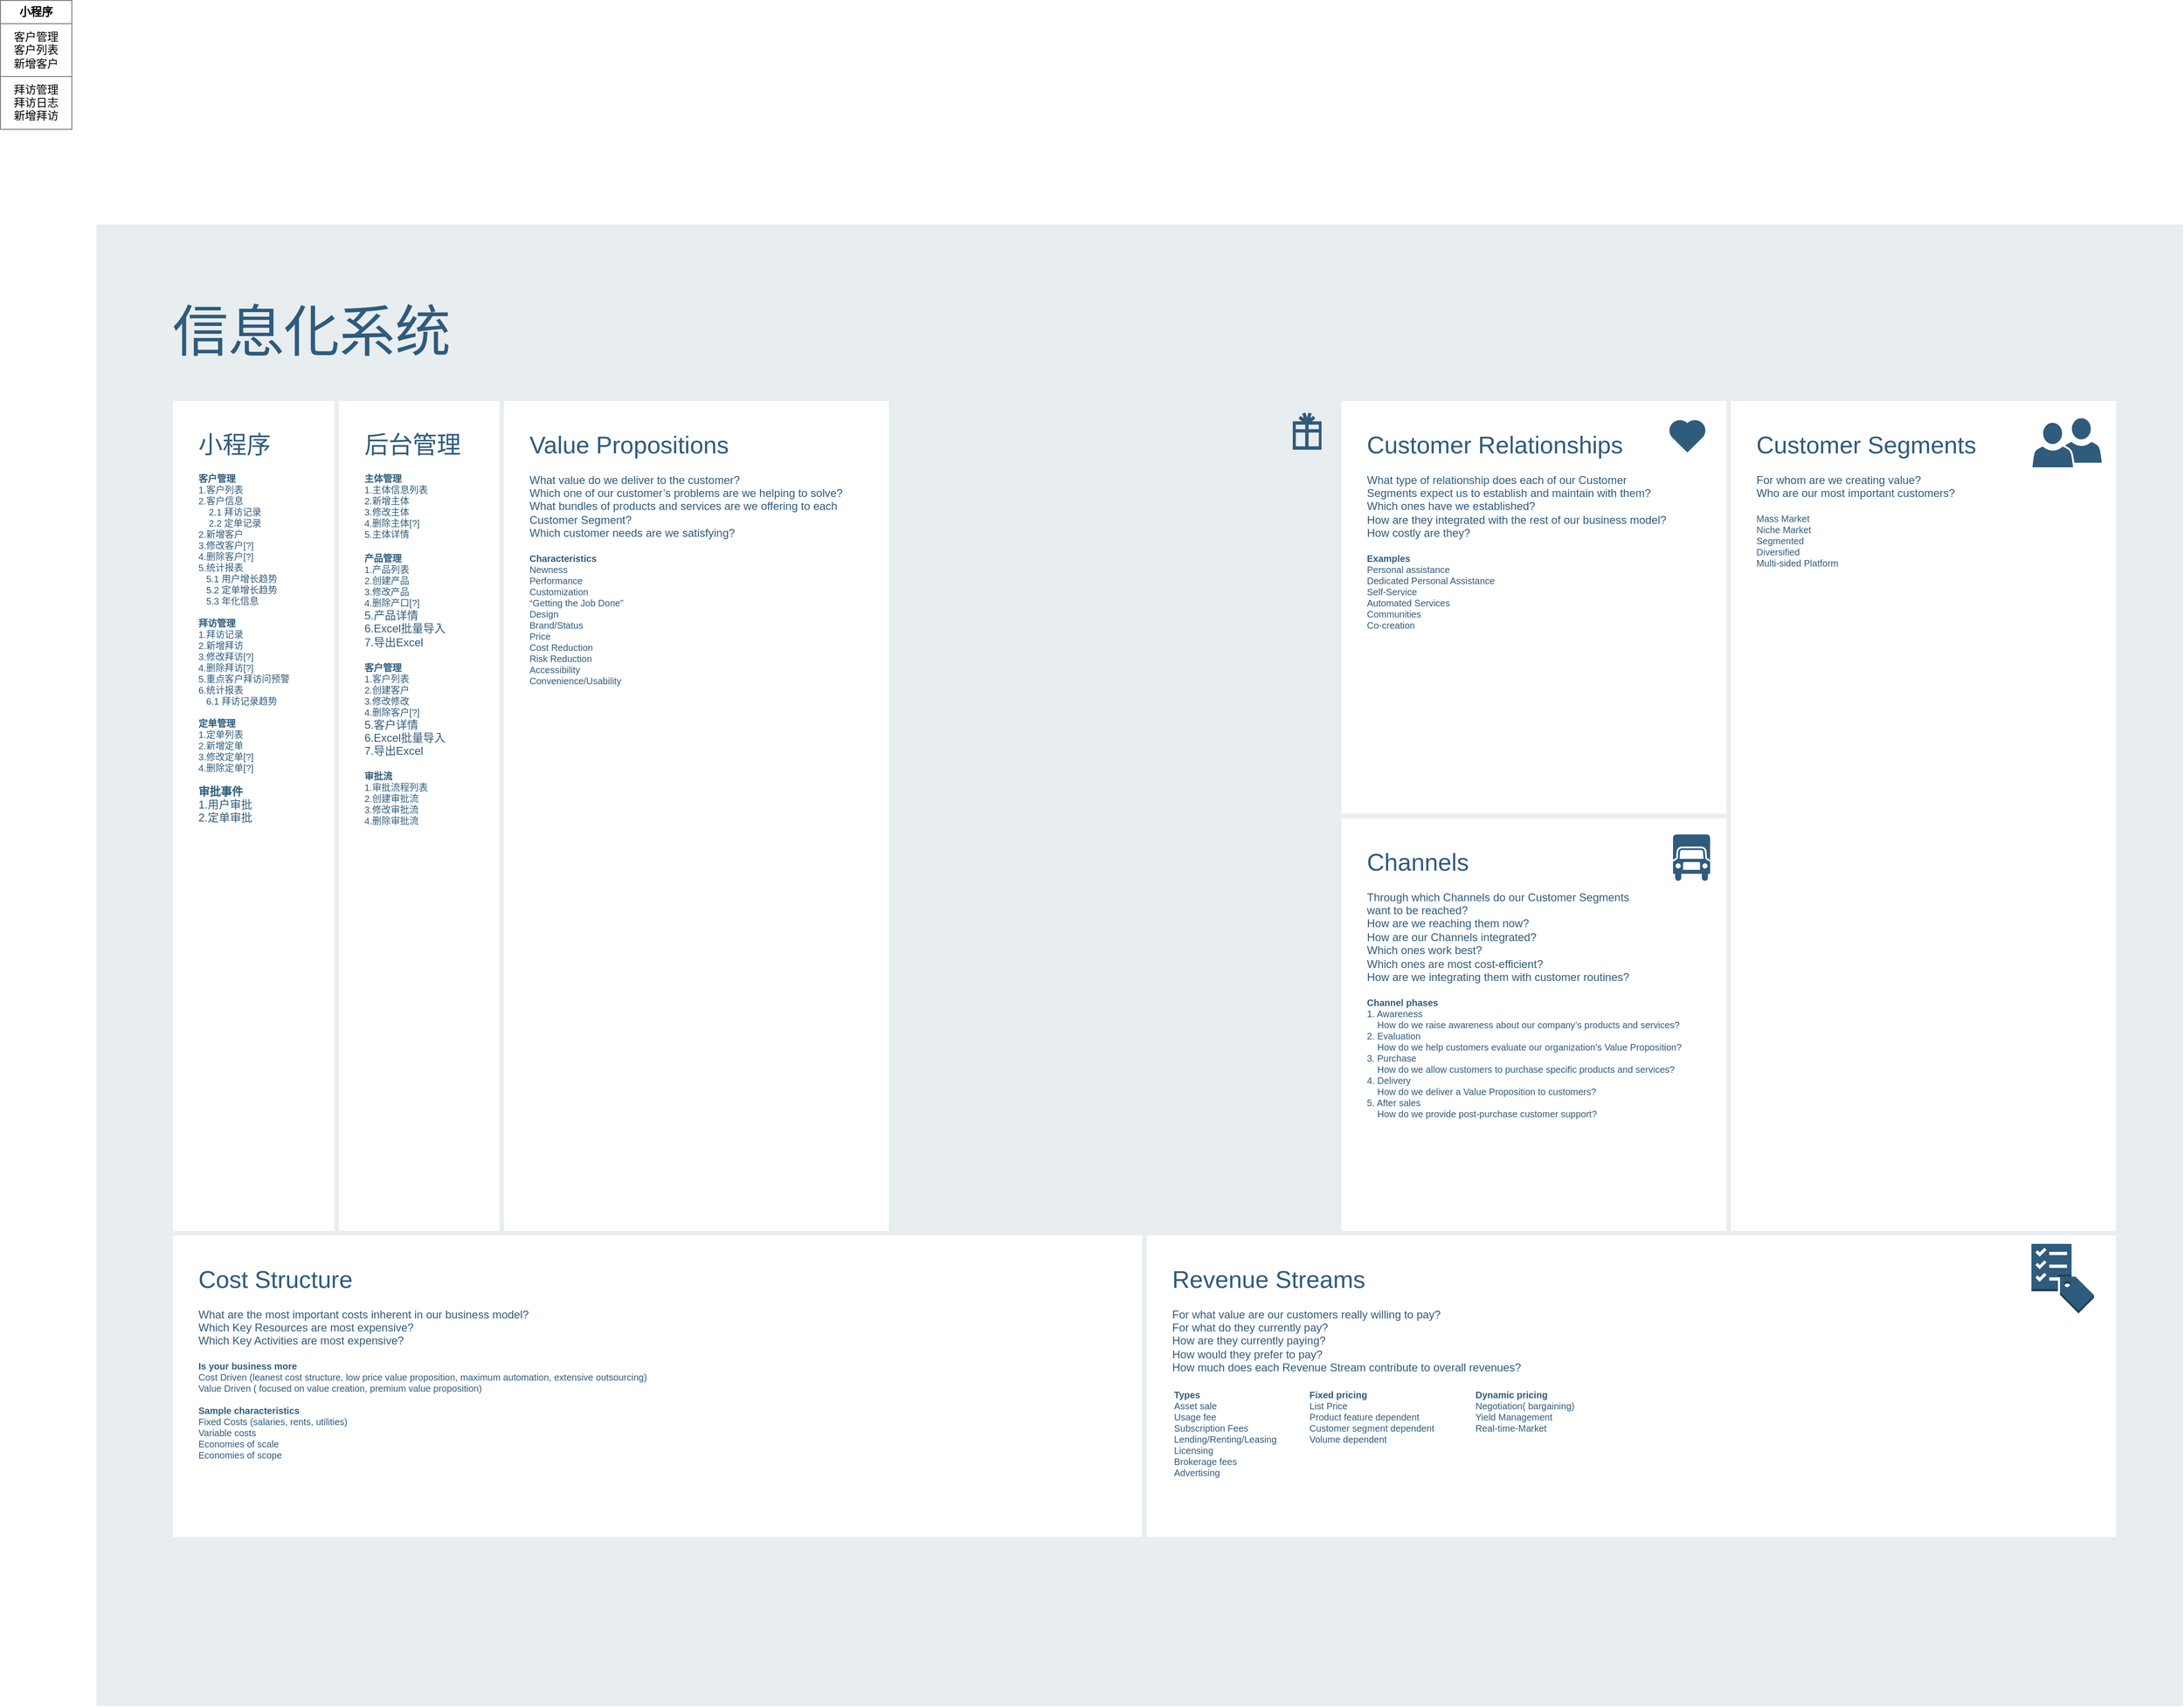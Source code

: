 <mxfile version="12.8.1" type="github">
  <diagram id="prtHgNgQTEPvFCAcTncT" name="Page-1">
    <mxGraphModel dx="1418" dy="526" grid="0" gridSize="10" guides="1" tooltips="1" connect="1" arrows="1" fold="1" page="0" pageScale="1" pageWidth="827" pageHeight="1169" math="0" shadow="0">
      <root>
        <mxCell id="0" />
        <mxCell id="1" parent="0" />
        <mxCell id="9WE2LjUBCUQwaZqSCd7z-7" value="&lt;table border=&quot;1&quot; width=&quot;100%&quot; cellpadding=&quot;4&quot; style=&quot;width: 100% ; height: 100% ; border-collapse: collapse&quot;&gt;&lt;tbody&gt;&lt;tr&gt;&lt;th align=&quot;center&quot;&gt;&lt;b&gt;小程序&lt;/b&gt;&lt;/th&gt;&lt;/tr&gt;&lt;tr&gt;&lt;td align=&quot;center&quot;&gt;客户管理&lt;br&gt;客户列表&lt;br&gt;新增客户&lt;/td&gt;&lt;/tr&gt;&lt;tr&gt;&lt;td align=&quot;center&quot;&gt;拜访管理&lt;br&gt;拜访日志&lt;br&gt;新增拜访&lt;/td&gt;&lt;/tr&gt;&lt;/tbody&gt;&lt;/table&gt;" style="text;html=1;strokeColor=none;fillColor=none;overflow=fill;rounded=0;glass=0;comic=0;shadow=0;jiggle=4.5;spacing=4;part=1;editable=0;treeFolding=0;treeMoving=0;resizeHeight=0;backgroundOutline=0;collapsible=0;container=0;snapToPoint=0;portConstraintRotation=0;noLabel=0;" vertex="1" parent="1">
          <mxGeometry x="-84" y="296" width="78" height="140" as="geometry" />
        </mxCell>
        <mxCell id="9WE2LjUBCUQwaZqSCd7z-20" value="" style="rounded=0;whiteSpace=wrap;html=1;shadow=0;labelBackgroundColor=none;strokeColor=none;strokeWidth=3;fillColor=#e8edf0;fontSize=60;fontColor=#2F5B7C;align=left;" vertex="1" parent="1">
          <mxGeometry x="20" y="538" width="2250" height="1598" as="geometry" />
        </mxCell>
        <mxCell id="9WE2LjUBCUQwaZqSCd7z-21" value="&lt;div style=&quot;font-size: 26px&quot;&gt;&lt;font style=&quot;font-size: 26px&quot;&gt;Customer Relationships&lt;/font&gt;&lt;/div&gt;&lt;div&gt;&lt;br&gt;&lt;/div&gt;&lt;div&gt;What type of relationship does each of our Customer&lt;/div&gt;&lt;div&gt;Segments expect us to establish and maintain with them?&lt;/div&gt;&lt;div&gt;Which ones have we established?&lt;/div&gt;&lt;div&gt;How are they integrated with the rest of our business model?&lt;/div&gt;&lt;div&gt;How costly are they?&lt;/div&gt;&lt;div&gt;&lt;br&gt;&lt;/div&gt;&lt;div style=&quot;font-size: 10px&quot;&gt;&lt;font style=&quot;font-size: 10px&quot;&gt;&lt;b&gt;Examples&lt;/b&gt;&lt;/font&gt;&lt;/div&gt;&lt;div style=&quot;font-size: 10px&quot;&gt;&lt;font style=&quot;font-size: 10px&quot;&gt;Personal assistance&lt;/font&gt;&lt;/div&gt;&lt;div style=&quot;font-size: 10px&quot;&gt;&lt;font style=&quot;font-size: 10px&quot;&gt;Dedicated Personal Assistance&lt;/font&gt;&lt;/div&gt;&lt;div style=&quot;font-size: 10px&quot;&gt;&lt;font style=&quot;font-size: 10px&quot;&gt;Self-Service&lt;/font&gt;&lt;/div&gt;&lt;div style=&quot;font-size: 10px&quot;&gt;&lt;font style=&quot;font-size: 10px&quot;&gt;Automated Services&lt;/font&gt;&lt;/div&gt;&lt;div style=&quot;font-size: 10px&quot;&gt;&lt;font style=&quot;font-size: 10px&quot;&gt;Communities&lt;/font&gt;&lt;/div&gt;&lt;div style=&quot;font-size: 10px&quot;&gt;&lt;font style=&quot;font-size: 10px&quot;&gt;Co-creation&lt;/font&gt;&lt;/div&gt;" style="rounded=0;whiteSpace=wrap;html=1;shadow=0;labelBackgroundColor=none;strokeColor=#e8edf0;strokeWidth=5;fillColor=#ffffff;fontSize=12;fontColor=#2F5B7C;align=left;verticalAlign=top;spacing=30;" vertex="1" parent="1">
          <mxGeometry x="1360" y="726" width="420" height="450" as="geometry" />
        </mxCell>
        <mxCell id="9WE2LjUBCUQwaZqSCd7z-22" value="&lt;font&gt;&lt;span style=&quot;font-size: 26px&quot;&gt;小程序&lt;/span&gt;&lt;/font&gt;&lt;font style=&quot;font-size: 12px&quot;&gt;&lt;font style=&quot;font-size: 12px&quot;&gt;&lt;br style=&quot;font-size: 12px&quot;&gt;&lt;/font&gt;&lt;br style=&quot;font-size: 12px&quot;&gt;&lt;/font&gt;&lt;div style=&quot;font-size: 10px&quot;&gt;&lt;b&gt;客户管理&lt;/b&gt;&lt;/div&gt;&lt;div style=&quot;font-size: 10px&quot;&gt;&lt;font style=&quot;font-size: 10px&quot;&gt;1.客户列表&lt;/font&gt;&lt;/div&gt;&lt;div style=&quot;font-size: 10px&quot;&gt;&lt;font style=&quot;font-size: 10px&quot;&gt;2.客户信息&lt;/font&gt;&lt;/div&gt;&lt;div style=&quot;font-size: 10px&quot;&gt;&lt;font style=&quot;font-size: 10px&quot;&gt;&amp;nbsp; &amp;nbsp; 2.1 拜访记录&lt;/font&gt;&lt;/div&gt;&lt;div style=&quot;font-size: 10px&quot;&gt;&lt;font style=&quot;font-size: 10px&quot;&gt;&amp;nbsp; &amp;nbsp; 2.2 定单记录&amp;nbsp;&lt;/font&gt;&lt;/div&gt;&lt;div style=&quot;font-size: 10px&quot;&gt;&lt;font style=&quot;font-size: 10px&quot;&gt;2.新增客户&lt;/font&gt;&lt;/div&gt;&lt;div style=&quot;font-size: 10px&quot;&gt;3.修改客户[?]&lt;/div&gt;&lt;div style=&quot;font-size: 10px&quot;&gt;4.删除客户[?]&lt;/div&gt;&lt;div style=&quot;font-size: 10px&quot;&gt;5.统计报表&lt;/div&gt;&lt;div style=&quot;font-size: 10px&quot;&gt;&amp;nbsp; &amp;nbsp;5.1 用户增长趋势&lt;/div&gt;&lt;div style=&quot;font-size: 10px&quot;&gt;&amp;nbsp; &amp;nbsp;5.2 定单增长趋势&lt;/div&gt;&lt;div style=&quot;font-size: 10px&quot;&gt;&amp;nbsp; &amp;nbsp;5.3 年化信息&lt;/div&gt;&lt;div style=&quot;font-size: 10px&quot;&gt;&lt;br&gt;&lt;/div&gt;&lt;div style=&quot;font-size: 10px&quot;&gt;&lt;b&gt;拜访管理&lt;/b&gt;&lt;/div&gt;&lt;div style=&quot;font-size: 10px&quot;&gt;1.拜访记录&lt;/div&gt;&lt;div style=&quot;font-size: 10px&quot;&gt;2.新增拜访&lt;/div&gt;&lt;div style=&quot;font-size: 10px&quot;&gt;3.修改拜访[?]&lt;/div&gt;&lt;div style=&quot;font-size: 10px&quot;&gt;4.删除拜访[?]&lt;/div&gt;&lt;div style=&quot;font-size: 10px&quot;&gt;5.重点客户拜访问预警&lt;/div&gt;&lt;div style=&quot;font-size: 10px&quot;&gt;6.统计报表&lt;/div&gt;&lt;div style=&quot;font-size: 10px&quot;&gt;&amp;nbsp; &amp;nbsp;6.1 拜访记录趋势&lt;/div&gt;&lt;div style=&quot;font-size: 10px&quot;&gt;&lt;br&gt;&lt;/div&gt;&lt;div style=&quot;font-size: 10px&quot;&gt;&lt;b&gt;定单管理&lt;/b&gt;&lt;/div&gt;&lt;div style=&quot;font-size: 10px&quot;&gt;1.定单列表&lt;/div&gt;&lt;div style=&quot;font-size: 10px&quot;&gt;2.新增定单&lt;/div&gt;&lt;div style=&quot;font-size: 10px&quot;&gt;&lt;div&gt;3.修改定单[?]&lt;/div&gt;&lt;div&gt;4.删除定单[?]&lt;/div&gt;&lt;/div&gt;&lt;div style=&quot;font-size: 10px&quot;&gt;&lt;br&gt;&lt;/div&gt;&lt;div style=&quot;font-size: 12px&quot;&gt;&lt;b&gt;审批事件&lt;/b&gt;&lt;/div&gt;&lt;div style=&quot;font-size: 12px&quot;&gt;1.用户审批&lt;/div&gt;&lt;div style=&quot;font-size: 12px&quot;&gt;2.定单审批&lt;/div&gt;" style="rounded=0;whiteSpace=wrap;html=1;shadow=0;labelBackgroundColor=none;strokeColor=#e8edf0;strokeWidth=5;fillColor=#ffffff;fontSize=12;fontColor=#2F5B7C;align=left;verticalAlign=top;spacing=30;" vertex="1" parent="1">
          <mxGeometry x="100" y="726" width="348" height="900" as="geometry" />
        </mxCell>
        <mxCell id="9WE2LjUBCUQwaZqSCd7z-23" value="&lt;font&gt;&lt;span style=&quot;font-size: 26px&quot;&gt;后台管理&lt;/span&gt;&lt;br style=&quot;font-size: 12px&quot;&gt;&lt;/font&gt;&lt;font&gt;&lt;br style=&quot;font-size: 12px&quot;&gt;&lt;div&gt;&lt;div style=&quot;font-size: 10px&quot;&gt;&lt;b&gt;主体管理&lt;/b&gt;&lt;/div&gt;&lt;div style=&quot;font-size: 10px&quot;&gt;1.主体信息列表&lt;/div&gt;&lt;div style=&quot;font-size: 10px&quot;&gt;2.新增主体&lt;/div&gt;&lt;div style=&quot;font-size: 10px&quot;&gt;3.修改主体&lt;/div&gt;&lt;div style=&quot;font-size: 10px&quot;&gt;4.删除主体[?]&lt;/div&gt;&lt;/div&gt;&lt;div style=&quot;font-size: 10px&quot;&gt;5.主体详情&lt;/div&gt;&lt;div&gt;&lt;br&gt;&lt;/div&gt;&lt;div&gt;&lt;div style=&quot;font-size: 10px&quot;&gt;&lt;b&gt;产品管理&lt;/b&gt;&lt;/div&gt;&lt;div style=&quot;font-size: 10px&quot;&gt;1.产品列表&lt;/div&gt;&lt;div style=&quot;font-size: 10px&quot;&gt;2.创建产品&lt;/div&gt;&lt;div style=&quot;font-size: 10px&quot;&gt;3.修改产品&lt;/div&gt;&lt;div style=&quot;font-size: 10px&quot;&gt;4.删除产口[?]&lt;/div&gt;&lt;/div&gt;&lt;div&gt;5.产品详情&lt;/div&gt;6.Excel&lt;span&gt;批量导入&lt;/span&gt;&lt;br&gt;&lt;div&gt;7.导出Excel&lt;/div&gt;&lt;div&gt;&lt;br&gt;&lt;/div&gt;&lt;div&gt;&lt;div&gt;&lt;div style=&quot;font-size: 10px&quot;&gt;&lt;b&gt;客户管理&lt;/b&gt;&lt;/div&gt;&lt;div style=&quot;font-size: 10px&quot;&gt;1.客户列表&lt;/div&gt;&lt;div style=&quot;font-size: 10px&quot;&gt;2.创建客户&lt;/div&gt;&lt;div style=&quot;font-size: 10px&quot;&gt;3.修改修改&lt;/div&gt;&lt;div style=&quot;font-size: 10px&quot;&gt;4.删除客户[?]&lt;/div&gt;&lt;/div&gt;&lt;div&gt;5.客户详情&lt;/div&gt;&lt;/div&gt;&lt;div&gt;6.Excel&lt;span&gt;批量导入&lt;/span&gt;&lt;br&gt;&lt;div&gt;7.导出Excel&lt;/div&gt;&lt;/div&gt;&lt;div&gt;&lt;br&gt;&lt;/div&gt;&lt;/font&gt;&lt;div style=&quot;font-size: 10px&quot;&gt;&lt;div&gt;&lt;b&gt;审批流&lt;/b&gt;&lt;/div&gt;&lt;div&gt;1.审批流程列表&lt;/div&gt;&lt;div&gt;&lt;span&gt;2.&lt;/span&gt;&lt;span&gt;创建审批流&lt;/span&gt;&lt;/div&gt;&lt;div&gt;&lt;span&gt;3.修改审批流&lt;/span&gt;&lt;/div&gt;&lt;div&gt;&lt;span&gt;4.删除审批流&lt;/span&gt;&lt;/div&gt;&lt;/div&gt;&lt;div&gt;&lt;br&gt;&lt;/div&gt;" style="rounded=0;whiteSpace=wrap;html=1;shadow=0;labelBackgroundColor=none;strokeColor=#e8edf0;strokeWidth=5;fillColor=#ffffff;fontSize=12;fontColor=#2F5B7C;align=left;verticalAlign=top;spacing=30;" vertex="1" parent="1">
          <mxGeometry x="279" y="726" width="178" height="901" as="geometry" />
        </mxCell>
        <mxCell id="9WE2LjUBCUQwaZqSCd7z-25" value="&lt;div style=&quot;font-size: 26px&quot;&gt;&lt;font style=&quot;font-size: 26px&quot;&gt;Value Propositions&lt;/font&gt;&lt;/div&gt;&lt;div&gt;&lt;br&gt;&lt;/div&gt;&lt;div&gt;What value do we deliver to the customer?&lt;/div&gt;&lt;div&gt;Which one of our customer’s problems are we helping to solve?&lt;/div&gt;&lt;div&gt;What bundles of products and services are we offering to each Customer Segment?&lt;/div&gt;&lt;div&gt;Which customer needs are we satisfying?&lt;/div&gt;&lt;div&gt;&lt;br&gt;&lt;/div&gt;&lt;div style=&quot;font-size: 10px&quot;&gt;&lt;font style=&quot;font-size: 10px&quot;&gt;&lt;b&gt;Characteristics&lt;/b&gt;&lt;/font&gt;&lt;/div&gt;&lt;div style=&quot;font-size: 10px&quot;&gt;&lt;font style=&quot;font-size: 10px&quot;&gt;Newness&lt;/font&gt;&lt;/div&gt;&lt;div style=&quot;font-size: 10px&quot;&gt;&lt;font style=&quot;font-size: 10px&quot;&gt;Performance&lt;/font&gt;&lt;/div&gt;&lt;div style=&quot;font-size: 10px&quot;&gt;&lt;font style=&quot;font-size: 10px&quot;&gt;Customization&lt;/font&gt;&lt;/div&gt;&lt;div style=&quot;font-size: 10px&quot;&gt;&lt;font style=&quot;font-size: 10px&quot;&gt;“Getting the Job Done”&lt;/font&gt;&lt;/div&gt;&lt;div style=&quot;font-size: 10px&quot;&gt;&lt;font style=&quot;font-size: 10px&quot;&gt;Design&lt;/font&gt;&lt;/div&gt;&lt;div style=&quot;font-size: 10px&quot;&gt;&lt;font style=&quot;font-size: 10px&quot;&gt;Brand/Status&lt;/font&gt;&lt;/div&gt;&lt;div style=&quot;font-size: 10px&quot;&gt;&lt;font style=&quot;font-size: 10px&quot;&gt;Price&lt;/font&gt;&lt;/div&gt;&lt;div style=&quot;font-size: 10px&quot;&gt;&lt;font style=&quot;font-size: 10px&quot;&gt;Cost Reduction&lt;/font&gt;&lt;/div&gt;&lt;div style=&quot;font-size: 10px&quot;&gt;&lt;font style=&quot;font-size: 10px&quot;&gt;Risk Reduction&lt;/font&gt;&lt;/div&gt;&lt;div style=&quot;font-size: 10px&quot;&gt;&lt;font style=&quot;font-size: 10px&quot;&gt;Accessibility&lt;/font&gt;&lt;/div&gt;&lt;div style=&quot;font-size: 10px&quot;&gt;&lt;font style=&quot;font-size: 10px&quot;&gt;Convenience/Usability&lt;/font&gt;&lt;/div&gt;&lt;div style=&quot;font-size: 10px&quot;&gt;&lt;br&gt;&lt;/div&gt;" style="rounded=0;whiteSpace=wrap;html=1;shadow=0;labelBackgroundColor=none;strokeColor=#e8edf0;strokeWidth=5;fillColor=#ffffff;fontSize=12;fontColor=#2F5B7C;align=left;verticalAlign=top;spacing=30;" vertex="1" parent="1">
          <mxGeometry x="457" y="726" width="420" height="900" as="geometry" />
        </mxCell>
        <mxCell id="9WE2LjUBCUQwaZqSCd7z-26" value="&lt;div&gt;&lt;font style=&quot;font-size: 26px&quot;&gt;Customer Segments&lt;/font&gt;&lt;/div&gt;&lt;div&gt;&lt;br&gt;&lt;/div&gt;&lt;div&gt;For whom are we creating value?&lt;/div&gt;&lt;div&gt;Who are our most important customers?&lt;/div&gt;&lt;div&gt;&lt;br&gt;&lt;/div&gt;&lt;div style=&quot;font-size: 10px&quot;&gt;&lt;font style=&quot;font-size: 10px&quot;&gt;Mass Market&lt;/font&gt;&lt;/div&gt;&lt;div style=&quot;font-size: 10px&quot;&gt;&lt;font style=&quot;font-size: 10px&quot;&gt;Niche Market&lt;/font&gt;&lt;/div&gt;&lt;div style=&quot;font-size: 10px&quot;&gt;&lt;font style=&quot;font-size: 10px&quot;&gt;Segmented&lt;/font&gt;&lt;/div&gt;&lt;div style=&quot;font-size: 10px&quot;&gt;&lt;font style=&quot;font-size: 10px&quot;&gt;Diversified&lt;/font&gt;&lt;/div&gt;&lt;div style=&quot;font-size: 10px&quot;&gt;&lt;font style=&quot;font-size: 10px&quot;&gt;Multi-sided Platform&lt;/font&gt;&lt;/div&gt;" style="rounded=0;whiteSpace=wrap;html=1;shadow=0;labelBackgroundColor=none;strokeColor=#e8edf0;strokeWidth=5;fillColor=#ffffff;fontSize=12;fontColor=#2F5B7C;align=left;verticalAlign=top;spacing=30;" vertex="1" parent="1">
          <mxGeometry x="1780" y="726" width="420" height="900" as="geometry" />
        </mxCell>
        <mxCell id="9WE2LjUBCUQwaZqSCd7z-27" value="&lt;div&gt;&lt;font style=&quot;font-size: 26px&quot;&gt;Channels&lt;/font&gt;&lt;/div&gt;&lt;div&gt;&lt;br&gt;&lt;/div&gt;&lt;div&gt;Through which Channels do our Customer Segments&lt;/div&gt;&lt;div&gt;want to be reached?&lt;/div&gt;&lt;div&gt;How are we reaching them now?&lt;/div&gt;&lt;div&gt;How are our Channels integrated?&lt;/div&gt;&lt;div&gt;Which ones work best?&lt;/div&gt;&lt;div&gt;Which ones are most cost-efficient?&lt;/div&gt;&lt;div&gt;How are we integrating them with customer routines?&lt;/div&gt;&lt;div&gt;&lt;br&gt;&lt;/div&gt;&lt;div style=&quot;font-size: 10px&quot;&gt;&lt;font style=&quot;font-size: 10px&quot;&gt;&lt;b&gt;Channel phases&lt;/b&gt;&lt;/font&gt;&lt;/div&gt;&lt;div style=&quot;font-size: 10px&quot;&gt;&lt;font style=&quot;font-size: 10px&quot;&gt;1. Awareness&lt;/font&gt;&lt;/div&gt;&lt;div style=&quot;font-size: 10px&quot;&gt;&lt;font style=&quot;font-size: 10px&quot;&gt;&amp;nbsp; &amp;nbsp; How do we raise awareness about our company’s products and services?&lt;/font&gt;&lt;/div&gt;&lt;div style=&quot;font-size: 10px&quot;&gt;&lt;font style=&quot;font-size: 10px&quot;&gt;2. Evaluation&lt;/font&gt;&lt;/div&gt;&lt;div style=&quot;font-size: 10px&quot;&gt;&lt;font style=&quot;font-size: 10px&quot;&gt;&amp;nbsp; &amp;nbsp; How do we help customers evaluate our organization’s Value Proposition?&lt;/font&gt;&lt;/div&gt;&lt;div style=&quot;font-size: 10px&quot;&gt;&lt;font style=&quot;font-size: 10px&quot;&gt;3. Purchase&lt;/font&gt;&lt;/div&gt;&lt;div style=&quot;font-size: 10px&quot;&gt;&lt;font style=&quot;font-size: 10px&quot;&gt;&amp;nbsp; &amp;nbsp; How do we allow customers to purchase specific products and services?&lt;/font&gt;&lt;/div&gt;&lt;div style=&quot;font-size: 10px&quot;&gt;&lt;font style=&quot;font-size: 10px&quot;&gt;4. Delivery&lt;/font&gt;&lt;/div&gt;&lt;div style=&quot;font-size: 10px&quot;&gt;&lt;font style=&quot;font-size: 10px&quot;&gt;&amp;nbsp; &amp;nbsp; How do we deliver a Value Proposition to customers?&lt;/font&gt;&lt;/div&gt;&lt;div style=&quot;font-size: 10px&quot;&gt;&lt;font style=&quot;font-size: 10px&quot;&gt;5. After sales&lt;/font&gt;&lt;/div&gt;&lt;div style=&quot;font-size: 10px&quot;&gt;&lt;font style=&quot;font-size: 10px&quot;&gt;&amp;nbsp; &amp;nbsp; How do we provide post-purchase customer support?&lt;/font&gt;&lt;/div&gt;&lt;div style=&quot;font-size: 10px&quot;&gt;&lt;br&gt;&lt;/div&gt;" style="rounded=0;whiteSpace=wrap;html=1;shadow=0;labelBackgroundColor=none;strokeColor=#e8edf0;strokeWidth=5;fillColor=#ffffff;fontSize=12;fontColor=#2F5B7C;align=left;verticalAlign=top;spacing=30;" vertex="1" parent="1">
          <mxGeometry x="1360" y="1176" width="420" height="450" as="geometry" />
        </mxCell>
        <mxCell id="9WE2LjUBCUQwaZqSCd7z-28" value="&lt;div style=&quot;font-size: 26px&quot;&gt;&lt;font style=&quot;font-size: 26px&quot;&gt;Cost Structure&lt;/font&gt;&lt;/div&gt;&lt;div&gt;&lt;br&gt;&lt;/div&gt;&lt;div&gt;What are the most important costs inherent in our business model?&lt;/div&gt;&lt;div&gt;Which Key Resources are most expensive?&lt;/div&gt;&lt;div&gt;Which Key Activities are most expensive?&lt;/div&gt;&lt;div&gt;&lt;br&gt;&lt;/div&gt;&lt;div style=&quot;font-size: 10px&quot;&gt;&lt;font style=&quot;font-size: 10px&quot;&gt;&lt;b&gt;Is your business more&lt;/b&gt;&lt;/font&gt;&lt;/div&gt;&lt;div style=&quot;font-size: 10px&quot;&gt;&lt;font style=&quot;font-size: 10px&quot;&gt;Cost Driven (leanest cost structure, low price value proposition, maximum automation, extensive outsourcing)&lt;/font&gt;&lt;/div&gt;&lt;div style=&quot;font-size: 10px&quot;&gt;&lt;font style=&quot;font-size: 10px&quot;&gt;Value Driven ( focused on value creation, premium value proposition)&lt;/font&gt;&lt;/div&gt;&lt;div style=&quot;font-size: 10px&quot;&gt;&lt;font style=&quot;font-size: 10px&quot;&gt;&lt;br&gt;&lt;/font&gt;&lt;/div&gt;&lt;div style=&quot;font-size: 10px&quot;&gt;&lt;font style=&quot;font-size: 10px&quot;&gt;&lt;b&gt;Sample characteristics&lt;/b&gt;&lt;/font&gt;&lt;/div&gt;&lt;div style=&quot;font-size: 10px&quot;&gt;&lt;font style=&quot;font-size: 10px&quot;&gt;Fixed Costs (salaries, rents, utilities)&lt;/font&gt;&lt;/div&gt;&lt;div style=&quot;font-size: 10px&quot;&gt;&lt;font style=&quot;font-size: 10px&quot;&gt;Variable costs&lt;/font&gt;&lt;/div&gt;&lt;div style=&quot;font-size: 10px&quot;&gt;&lt;font style=&quot;font-size: 10px&quot;&gt;Economies of scale&lt;/font&gt;&lt;/div&gt;&lt;div style=&quot;font-size: 10px&quot;&gt;&lt;font style=&quot;font-size: 10px&quot;&gt;Economies of scope&lt;/font&gt;&lt;/div&gt;" style="rounded=0;whiteSpace=wrap;html=1;shadow=0;labelBackgroundColor=none;strokeColor=#e8edf0;strokeWidth=5;fillColor=#ffffff;fontSize=12;fontColor=#2F5B7C;align=left;verticalAlign=top;spacing=30;" vertex="1" parent="1">
          <mxGeometry x="100" y="1626" width="1050" height="330" as="geometry" />
        </mxCell>
        <mxCell id="9WE2LjUBCUQwaZqSCd7z-29" value="&lt;div style=&quot;font-size: 26px&quot;&gt;&lt;font style=&quot;font-size: 26px&quot;&gt;Revenue Streams&lt;/font&gt;&lt;/div&gt;&lt;div&gt;&lt;br&gt;&lt;/div&gt;&lt;div&gt;For what value are our customers really willing to pay?&lt;/div&gt;&lt;div&gt;For what do they currently pay?&lt;/div&gt;&lt;div&gt;How are they currently paying?&lt;/div&gt;&lt;div&gt;How would they prefer to pay?&lt;/div&gt;&lt;div&gt;How much does each Revenue Stream contribute to overall revenues?&lt;/div&gt;" style="rounded=0;whiteSpace=wrap;html=1;shadow=0;labelBackgroundColor=none;strokeColor=#e8edf0;strokeWidth=5;fillColor=#ffffff;fontSize=12;fontColor=#2F5B7C;align=left;verticalAlign=top;spacing=30;" vertex="1" parent="1">
          <mxGeometry x="1150" y="1626" width="1050" height="330" as="geometry" />
        </mxCell>
        <mxCell id="9WE2LjUBCUQwaZqSCd7z-30" value="信息化系统" style="text;html=1;resizable=0;points=[];autosize=1;align=left;verticalAlign=top;spacingTop=-4;fontSize=60;fontColor=#2F5B7C;" vertex="1" parent="1">
          <mxGeometry x="100" y="616" width="310" height="72" as="geometry" />
        </mxCell>
        <mxCell id="9WE2LjUBCUQwaZqSCd7z-32" value="" style="shape=mxgraph.signs.travel.present;html=1;fillColor=#2F5B7C;strokeColor=none;verticalLabelPosition=bottom;verticalAlign=top;align=center;shadow=0;labelBackgroundColor=none;fontSize=12;fontColor=#2F5B7C;" vertex="1" parent="1">
          <mxGeometry x="1310" y="741" width="31" height="40" as="geometry" />
        </mxCell>
        <mxCell id="9WE2LjUBCUQwaZqSCd7z-33" value="" style="html=1;verticalLabelPosition=bottom;labelBackgroundColor=#ffffff;verticalAlign=top;strokeWidth=3;strokeColor=none;fillColor=#2F5B7C;shadow=0;dashed=0;shape=mxgraph.ios7.icons.heart;fontSize=12;fontColor=#2F5B7C;align=left;" vertex="1" parent="1">
          <mxGeometry x="1715.0" y="748" width="41" height="36" as="geometry" />
        </mxCell>
        <mxCell id="9WE2LjUBCUQwaZqSCd7z-34" value="&lt;div style=&quot;font-size: 10px&quot;&gt;&lt;b&gt;Dynamic pricing&lt;/b&gt;&lt;/div&gt;&lt;div style=&quot;font-size: 10px&quot;&gt;Negotiation( bargaining)&lt;/div&gt;&lt;div style=&quot;font-size: 10px&quot;&gt;Yield Management&lt;/div&gt;&lt;div style=&quot;font-size: 10px&quot;&gt;Real-time-Market&lt;/div&gt;" style="text;html=1;resizable=0;points=[];autosize=1;align=left;verticalAlign=top;spacingTop=-4;fontSize=10;fontColor=#2F5B7C;" vertex="1" parent="1">
          <mxGeometry x="1504.5" y="1792" width="120" height="50" as="geometry" />
        </mxCell>
        <mxCell id="9WE2LjUBCUQwaZqSCd7z-35" value="&lt;div style=&quot;font-size: 10px&quot;&gt;&lt;b&gt;Fixed pricing&lt;/b&gt;&lt;/div&gt;&lt;div style=&quot;font-size: 10px&quot;&gt;List Price&lt;/div&gt;&lt;div style=&quot;font-size: 10px&quot;&gt;Product feature dependent&lt;/div&gt;&lt;div style=&quot;font-size: 10px&quot;&gt;Customer segment dependent&lt;/div&gt;&lt;div style=&quot;font-size: 10px&quot;&gt;Volume dependent&lt;/div&gt;" style="text;html=1;resizable=0;points=[];autosize=1;align=left;verticalAlign=top;spacingTop=-4;fontSize=10;fontColor=#2F5B7C;" vertex="1" parent="1">
          <mxGeometry x="1325.5" y="1792" width="150" height="60" as="geometry" />
        </mxCell>
        <mxCell id="9WE2LjUBCUQwaZqSCd7z-36" value="&lt;div style=&quot;font-size: 10px&quot;&gt;&lt;b&gt;Types&lt;/b&gt;&lt;/div&gt;&lt;div style=&quot;font-size: 10px&quot;&gt;Asset sale&lt;/div&gt;&lt;div style=&quot;font-size: 10px&quot;&gt;Usage fee&lt;/div&gt;&lt;div style=&quot;font-size: 10px&quot;&gt;Subscription Fees&lt;/div&gt;&lt;div style=&quot;font-size: 10px&quot;&gt;Lending/Renting/Leasing&lt;/div&gt;&lt;div style=&quot;font-size: 10px&quot;&gt;Licensing&lt;/div&gt;&lt;div style=&quot;font-size: 10px&quot;&gt;Brokerage fees&lt;/div&gt;&lt;div style=&quot;font-size: 10px&quot;&gt;Advertising&lt;/div&gt;" style="text;html=1;resizable=0;points=[];autosize=1;align=left;verticalAlign=top;spacingTop=-4;fontSize=10;fontColor=#2F5B7C;" vertex="1" parent="1">
          <mxGeometry x="1180" y="1792" width="130" height="100" as="geometry" />
        </mxCell>
        <mxCell id="9WE2LjUBCUQwaZqSCd7z-38" value="" style="shape=mxgraph.signs.transportation.truck_6;html=1;fillColor=#2F5B7C;strokeColor=none;verticalLabelPosition=bottom;verticalAlign=top;align=center;shadow=0;labelBackgroundColor=none;fontSize=10;fontColor=#2F5B7C;aspect=fixed;" vertex="1" parent="1">
          <mxGeometry x="1720" y="1196" width="40" height="50" as="geometry" />
        </mxCell>
        <mxCell id="9WE2LjUBCUQwaZqSCd7z-39" value="" style="shape=image;html=1;verticalAlign=top;verticalLabelPosition=bottom;labelBackgroundColor=#ffffff;imageAspect=0;aspect=fixed;image=https://cdn4.iconfinder.com/data/icons/evil-icons-user-interface/64/price-128.png;shadow=0;strokeColor=#e8edf0;strokeWidth=3;fillColor=#2F5B7C;gradientColor=none;fontSize=10;fontColor=#2F5B7C;align=left;" vertex="1" parent="1">
          <mxGeometry x="1084" y="1646" width="58" height="58" as="geometry" />
        </mxCell>
        <mxCell id="9WE2LjUBCUQwaZqSCd7z-40" value="" style="dashed=0;html=1;shape=mxgraph.aws3.checklist_cost;fillColor=#2F5B7C;gradientColor=none;shadow=0;labelBackgroundColor=none;strokeColor=none;strokeWidth=3;fontSize=10;fontColor=#2F5B7C;align=left;" vertex="1" parent="1">
          <mxGeometry x="2106.5" y="1637.5" width="67.5" height="75" as="geometry" />
        </mxCell>
        <mxCell id="9WE2LjUBCUQwaZqSCd7z-42" value="" style="group" vertex="1" connectable="0" parent="1">
          <mxGeometry x="2106.5" y="751" width="69" height="50" as="geometry" />
        </mxCell>
        <mxCell id="9WE2LjUBCUQwaZqSCd7z-43" value="" style="shadow=0;dashed=0;html=1;strokeColor=#FFFFFF;labelPosition=center;verticalLabelPosition=bottom;verticalAlign=top;outlineConnect=0;shape=mxgraph.office.users.user;fillColor=#2F5B7C;labelBackgroundColor=none;fontSize=10;fontColor=#000000;align=left;strokeWidth=2;" vertex="1" parent="9WE2LjUBCUQwaZqSCd7z-42">
          <mxGeometry x="31" y="-5" width="46" height="50" as="geometry" />
        </mxCell>
        <mxCell id="9WE2LjUBCUQwaZqSCd7z-44" value="" style="shadow=0;dashed=0;html=1;strokeColor=#FFFFFF;labelPosition=center;verticalLabelPosition=bottom;verticalAlign=top;outlineConnect=0;shape=mxgraph.office.users.user;fillColor=#2F5B7C;labelBackgroundColor=none;fontSize=10;fontColor=#000000;align=left;strokeWidth=2;" vertex="1" parent="9WE2LjUBCUQwaZqSCd7z-42">
          <mxGeometry width="46" height="50" as="geometry" />
        </mxCell>
      </root>
    </mxGraphModel>
  </diagram>
</mxfile>
